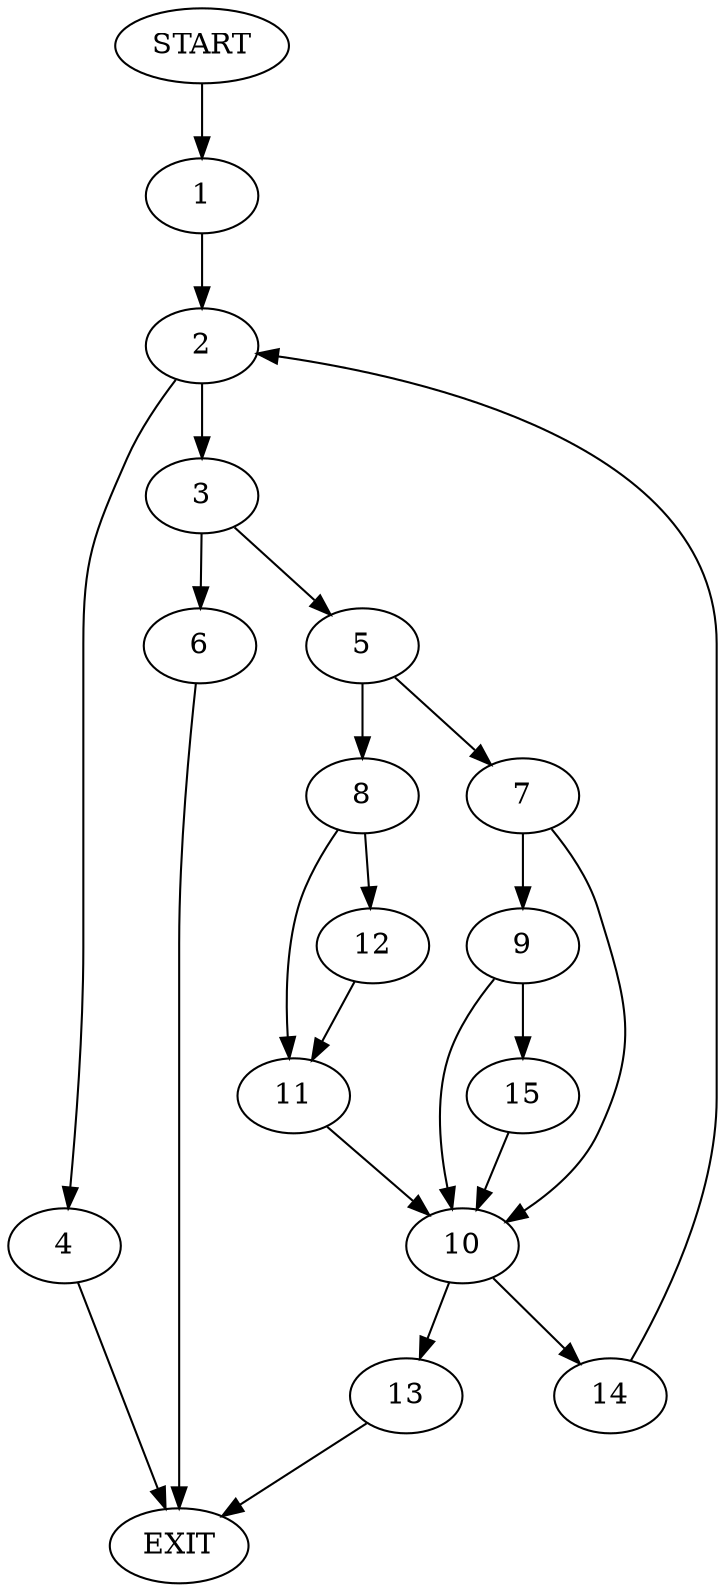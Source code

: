 digraph {
0 [label="START"]
16 [label="EXIT"]
0 -> 1
1 -> 2
2 -> 3
2 -> 4
3 -> 5
3 -> 6
4 -> 16
5 -> 7
5 -> 8
6 -> 16
7 -> 9
7 -> 10
8 -> 11
8 -> 12
12 -> 11
11 -> 10
10 -> 13
10 -> 14
9 -> 10
9 -> 15
15 -> 10
14 -> 2
13 -> 16
}
